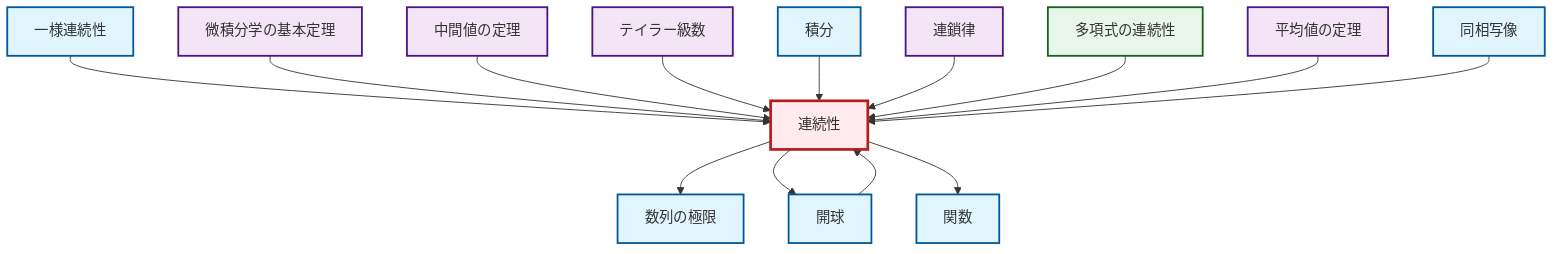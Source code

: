 graph TD
    classDef definition fill:#e1f5fe,stroke:#01579b,stroke-width:2px
    classDef theorem fill:#f3e5f5,stroke:#4a148c,stroke-width:2px
    classDef axiom fill:#fff3e0,stroke:#e65100,stroke-width:2px
    classDef example fill:#e8f5e9,stroke:#1b5e20,stroke-width:2px
    classDef current fill:#ffebee,stroke:#b71c1c,stroke-width:3px
    thm-intermediate-value["中間値の定理"]:::theorem
    def-integral["積分"]:::definition
    thm-fundamental-calculus["微積分学の基本定理"]:::theorem
    def-limit["数列の極限"]:::definition
    thm-taylor-series["テイラー級数"]:::theorem
    def-homeomorphism["同相写像"]:::definition
    def-continuity["連続性"]:::definition
    thm-mean-value["平均値の定理"]:::theorem
    def-uniform-continuity["一様連続性"]:::definition
    def-function["関数"]:::definition
    thm-chain-rule["連鎖律"]:::theorem
    def-open-ball["開球"]:::definition
    ex-polynomial-continuity["多項式の連続性"]:::example
    def-continuity --> def-limit
    def-continuity --> def-open-ball
    def-uniform-continuity --> def-continuity
    thm-fundamental-calculus --> def-continuity
    thm-intermediate-value --> def-continuity
    thm-taylor-series --> def-continuity
    def-integral --> def-continuity
    def-open-ball --> def-continuity
    thm-chain-rule --> def-continuity
    ex-polynomial-continuity --> def-continuity
    thm-mean-value --> def-continuity
    def-continuity --> def-function
    def-homeomorphism --> def-continuity
    class def-continuity current